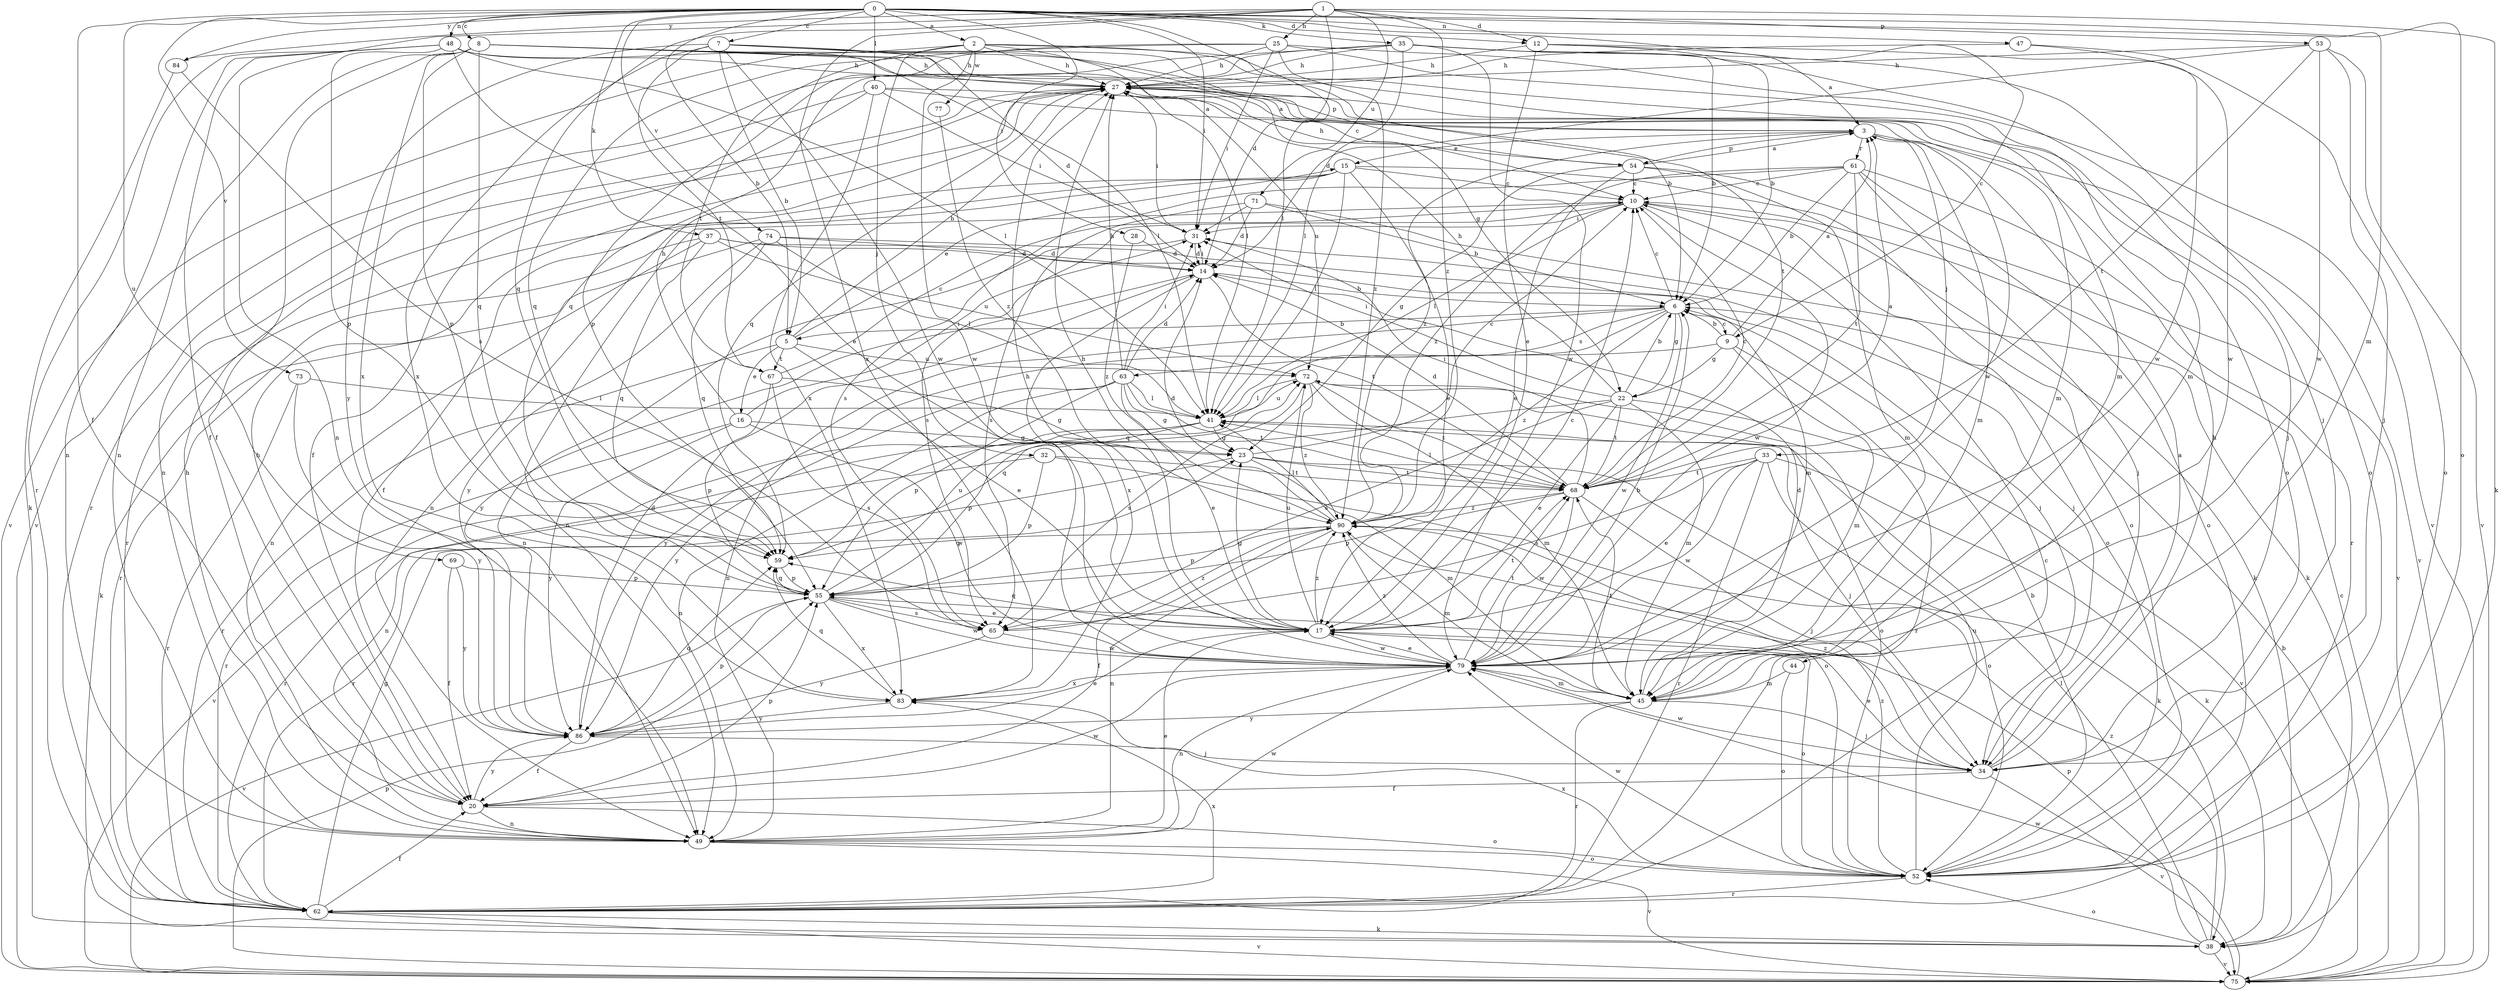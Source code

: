 strict digraph  {
0;
1;
2;
3;
5;
6;
7;
8;
9;
10;
12;
14;
15;
16;
17;
20;
22;
23;
25;
27;
28;
31;
32;
33;
34;
35;
37;
38;
40;
41;
44;
45;
47;
48;
49;
52;
53;
54;
55;
59;
61;
62;
63;
65;
67;
68;
69;
71;
72;
73;
74;
75;
77;
79;
83;
84;
86;
90;
0 -> 2  [label=a];
0 -> 5  [label=b];
0 -> 7  [label=c];
0 -> 8  [label=c];
0 -> 9  [label=c];
0 -> 12  [label=d];
0 -> 20  [label=f];
0 -> 28  [label=i];
0 -> 31  [label=i];
0 -> 35  [label=k];
0 -> 37  [label=k];
0 -> 40  [label=l];
0 -> 41  [label=l];
0 -> 44  [label=m];
0 -> 47  [label=n];
0 -> 48  [label=n];
0 -> 52  [label=o];
0 -> 69  [label=u];
0 -> 73  [label=v];
0 -> 74  [label=v];
0 -> 84  [label=y];
1 -> 12  [label=d];
1 -> 14  [label=d];
1 -> 25  [label=h];
1 -> 38  [label=k];
1 -> 49  [label=n];
1 -> 53  [label=p];
1 -> 59  [label=q];
1 -> 71  [label=u];
1 -> 83  [label=x];
1 -> 84  [label=y];
1 -> 90  [label=z];
2 -> 27  [label=h];
2 -> 32  [label=j];
2 -> 41  [label=l];
2 -> 45  [label=m];
2 -> 52  [label=o];
2 -> 67  [label=t];
2 -> 75  [label=v];
2 -> 77  [label=w];
2 -> 79  [label=w];
3 -> 15  [label=e];
3 -> 33  [label=j];
3 -> 45  [label=m];
3 -> 54  [label=p];
3 -> 61  [label=r];
3 -> 75  [label=v];
3 -> 90  [label=z];
5 -> 15  [label=e];
5 -> 16  [label=e];
5 -> 17  [label=e];
5 -> 27  [label=h];
5 -> 62  [label=r];
5 -> 67  [label=t];
5 -> 72  [label=u];
6 -> 5  [label=b];
6 -> 9  [label=c];
6 -> 10  [label=c];
6 -> 22  [label=g];
6 -> 49  [label=n];
6 -> 59  [label=q];
6 -> 63  [label=s];
6 -> 79  [label=w];
6 -> 90  [label=z];
7 -> 5  [label=b];
7 -> 6  [label=b];
7 -> 14  [label=d];
7 -> 22  [label=g];
7 -> 27  [label=h];
7 -> 67  [label=t];
7 -> 79  [label=w];
7 -> 83  [label=x];
7 -> 86  [label=y];
8 -> 20  [label=f];
8 -> 27  [label=h];
8 -> 41  [label=l];
8 -> 49  [label=n];
8 -> 54  [label=p];
8 -> 55  [label=p];
8 -> 59  [label=q];
8 -> 68  [label=t];
8 -> 83  [label=x];
9 -> 3  [label=a];
9 -> 6  [label=b];
9 -> 22  [label=g];
9 -> 45  [label=m];
9 -> 62  [label=r];
9 -> 86  [label=y];
10 -> 31  [label=i];
10 -> 38  [label=k];
10 -> 41  [label=l];
10 -> 49  [label=n];
10 -> 52  [label=o];
10 -> 65  [label=s];
10 -> 79  [label=w];
12 -> 3  [label=a];
12 -> 6  [label=b];
12 -> 17  [label=e];
12 -> 27  [label=h];
12 -> 79  [label=w];
14 -> 6  [label=b];
14 -> 31  [label=i];
14 -> 68  [label=t];
14 -> 83  [label=x];
14 -> 86  [label=y];
15 -> 10  [label=c];
15 -> 17  [label=e];
15 -> 20  [label=f];
15 -> 41  [label=l];
15 -> 49  [label=n];
15 -> 52  [label=o];
15 -> 62  [label=r];
16 -> 23  [label=g];
16 -> 27  [label=h];
16 -> 31  [label=i];
16 -> 62  [label=r];
16 -> 79  [label=w];
16 -> 86  [label=y];
17 -> 10  [label=c];
17 -> 23  [label=g];
17 -> 27  [label=h];
17 -> 52  [label=o];
17 -> 59  [label=q];
17 -> 68  [label=t];
17 -> 72  [label=u];
17 -> 79  [label=w];
17 -> 90  [label=z];
20 -> 27  [label=h];
20 -> 49  [label=n];
20 -> 52  [label=o];
20 -> 55  [label=p];
20 -> 79  [label=w];
20 -> 86  [label=y];
22 -> 6  [label=b];
22 -> 17  [label=e];
22 -> 27  [label=h];
22 -> 31  [label=i];
22 -> 45  [label=m];
22 -> 59  [label=q];
22 -> 65  [label=s];
22 -> 68  [label=t];
22 -> 75  [label=v];
23 -> 10  [label=c];
23 -> 38  [label=k];
23 -> 45  [label=m];
23 -> 62  [label=r];
23 -> 68  [label=t];
25 -> 27  [label=h];
25 -> 31  [label=i];
25 -> 45  [label=m];
25 -> 55  [label=p];
25 -> 59  [label=q];
25 -> 75  [label=v];
25 -> 90  [label=z];
27 -> 3  [label=a];
27 -> 31  [label=i];
27 -> 34  [label=j];
27 -> 45  [label=m];
27 -> 49  [label=n];
27 -> 59  [label=q];
27 -> 72  [label=u];
28 -> 14  [label=d];
28 -> 90  [label=z];
31 -> 14  [label=d];
31 -> 34  [label=j];
31 -> 49  [label=n];
32 -> 52  [label=o];
32 -> 55  [label=p];
32 -> 62  [label=r];
32 -> 68  [label=t];
33 -> 17  [label=e];
33 -> 38  [label=k];
33 -> 52  [label=o];
33 -> 62  [label=r];
33 -> 65  [label=s];
33 -> 68  [label=t];
33 -> 79  [label=w];
34 -> 3  [label=a];
34 -> 17  [label=e];
34 -> 20  [label=f];
34 -> 27  [label=h];
34 -> 75  [label=v];
34 -> 79  [label=w];
34 -> 90  [label=z];
35 -> 6  [label=b];
35 -> 27  [label=h];
35 -> 34  [label=j];
35 -> 41  [label=l];
35 -> 52  [label=o];
35 -> 59  [label=q];
35 -> 75  [label=v];
35 -> 79  [label=w];
37 -> 14  [label=d];
37 -> 45  [label=m];
37 -> 49  [label=n];
37 -> 59  [label=q];
37 -> 62  [label=r];
37 -> 72  [label=u];
38 -> 41  [label=l];
38 -> 52  [label=o];
38 -> 55  [label=p];
38 -> 75  [label=v];
38 -> 90  [label=z];
40 -> 3  [label=a];
40 -> 20  [label=f];
40 -> 31  [label=i];
40 -> 62  [label=r];
40 -> 79  [label=w];
40 -> 83  [label=x];
41 -> 23  [label=g];
41 -> 34  [label=j];
41 -> 49  [label=n];
41 -> 55  [label=p];
41 -> 72  [label=u];
41 -> 75  [label=v];
44 -> 45  [label=m];
44 -> 52  [label=o];
45 -> 14  [label=d];
45 -> 34  [label=j];
45 -> 62  [label=r];
45 -> 68  [label=t];
45 -> 86  [label=y];
47 -> 27  [label=h];
47 -> 52  [label=o];
47 -> 79  [label=w];
48 -> 10  [label=c];
48 -> 17  [label=e];
48 -> 20  [label=f];
48 -> 27  [label=h];
48 -> 41  [label=l];
48 -> 49  [label=n];
48 -> 55  [label=p];
48 -> 62  [label=r];
49 -> 17  [label=e];
49 -> 27  [label=h];
49 -> 52  [label=o];
49 -> 75  [label=v];
49 -> 79  [label=w];
52 -> 6  [label=b];
52 -> 62  [label=r];
52 -> 72  [label=u];
52 -> 79  [label=w];
52 -> 83  [label=x];
52 -> 90  [label=z];
53 -> 14  [label=d];
53 -> 27  [label=h];
53 -> 34  [label=j];
53 -> 68  [label=t];
53 -> 75  [label=v];
53 -> 79  [label=w];
54 -> 3  [label=a];
54 -> 10  [label=c];
54 -> 17  [label=e];
54 -> 23  [label=g];
54 -> 27  [label=h];
54 -> 45  [label=m];
54 -> 75  [label=v];
55 -> 17  [label=e];
55 -> 59  [label=q];
55 -> 65  [label=s];
55 -> 72  [label=u];
55 -> 75  [label=v];
55 -> 79  [label=w];
55 -> 83  [label=x];
59 -> 55  [label=p];
61 -> 6  [label=b];
61 -> 10  [label=c];
61 -> 34  [label=j];
61 -> 52  [label=o];
61 -> 62  [label=r];
61 -> 65  [label=s];
61 -> 68  [label=t];
61 -> 90  [label=z];
62 -> 10  [label=c];
62 -> 20  [label=f];
62 -> 23  [label=g];
62 -> 38  [label=k];
62 -> 75  [label=v];
62 -> 83  [label=x];
63 -> 14  [label=d];
63 -> 17  [label=e];
63 -> 23  [label=g];
63 -> 27  [label=h];
63 -> 31  [label=i];
63 -> 41  [label=l];
63 -> 49  [label=n];
63 -> 55  [label=p];
63 -> 68  [label=t];
63 -> 86  [label=y];
65 -> 79  [label=w];
65 -> 86  [label=y];
65 -> 90  [label=z];
67 -> 10  [label=c];
67 -> 23  [label=g];
67 -> 55  [label=p];
67 -> 65  [label=s];
68 -> 3  [label=a];
68 -> 10  [label=c];
68 -> 14  [label=d];
68 -> 31  [label=i];
68 -> 34  [label=j];
68 -> 41  [label=l];
68 -> 55  [label=p];
68 -> 79  [label=w];
68 -> 90  [label=z];
69 -> 20  [label=f];
69 -> 55  [label=p];
69 -> 86  [label=y];
71 -> 6  [label=b];
71 -> 14  [label=d];
71 -> 31  [label=i];
71 -> 38  [label=k];
71 -> 65  [label=s];
72 -> 41  [label=l];
72 -> 45  [label=m];
72 -> 52  [label=o];
72 -> 65  [label=s];
72 -> 68  [label=t];
72 -> 90  [label=z];
73 -> 41  [label=l];
73 -> 62  [label=r];
73 -> 86  [label=y];
74 -> 14  [label=d];
74 -> 34  [label=j];
74 -> 38  [label=k];
74 -> 41  [label=l];
74 -> 59  [label=q];
74 -> 86  [label=y];
75 -> 6  [label=b];
75 -> 10  [label=c];
75 -> 55  [label=p];
75 -> 79  [label=w];
77 -> 90  [label=z];
79 -> 6  [label=b];
79 -> 17  [label=e];
79 -> 27  [label=h];
79 -> 45  [label=m];
79 -> 49  [label=n];
79 -> 68  [label=t];
79 -> 83  [label=x];
79 -> 90  [label=z];
83 -> 59  [label=q];
83 -> 86  [label=y];
84 -> 38  [label=k];
84 -> 65  [label=s];
86 -> 14  [label=d];
86 -> 17  [label=e];
86 -> 20  [label=f];
86 -> 34  [label=j];
86 -> 55  [label=p];
86 -> 59  [label=q];
90 -> 14  [label=d];
90 -> 20  [label=f];
90 -> 41  [label=l];
90 -> 45  [label=m];
90 -> 49  [label=n];
90 -> 55  [label=p];
90 -> 59  [label=q];
}
